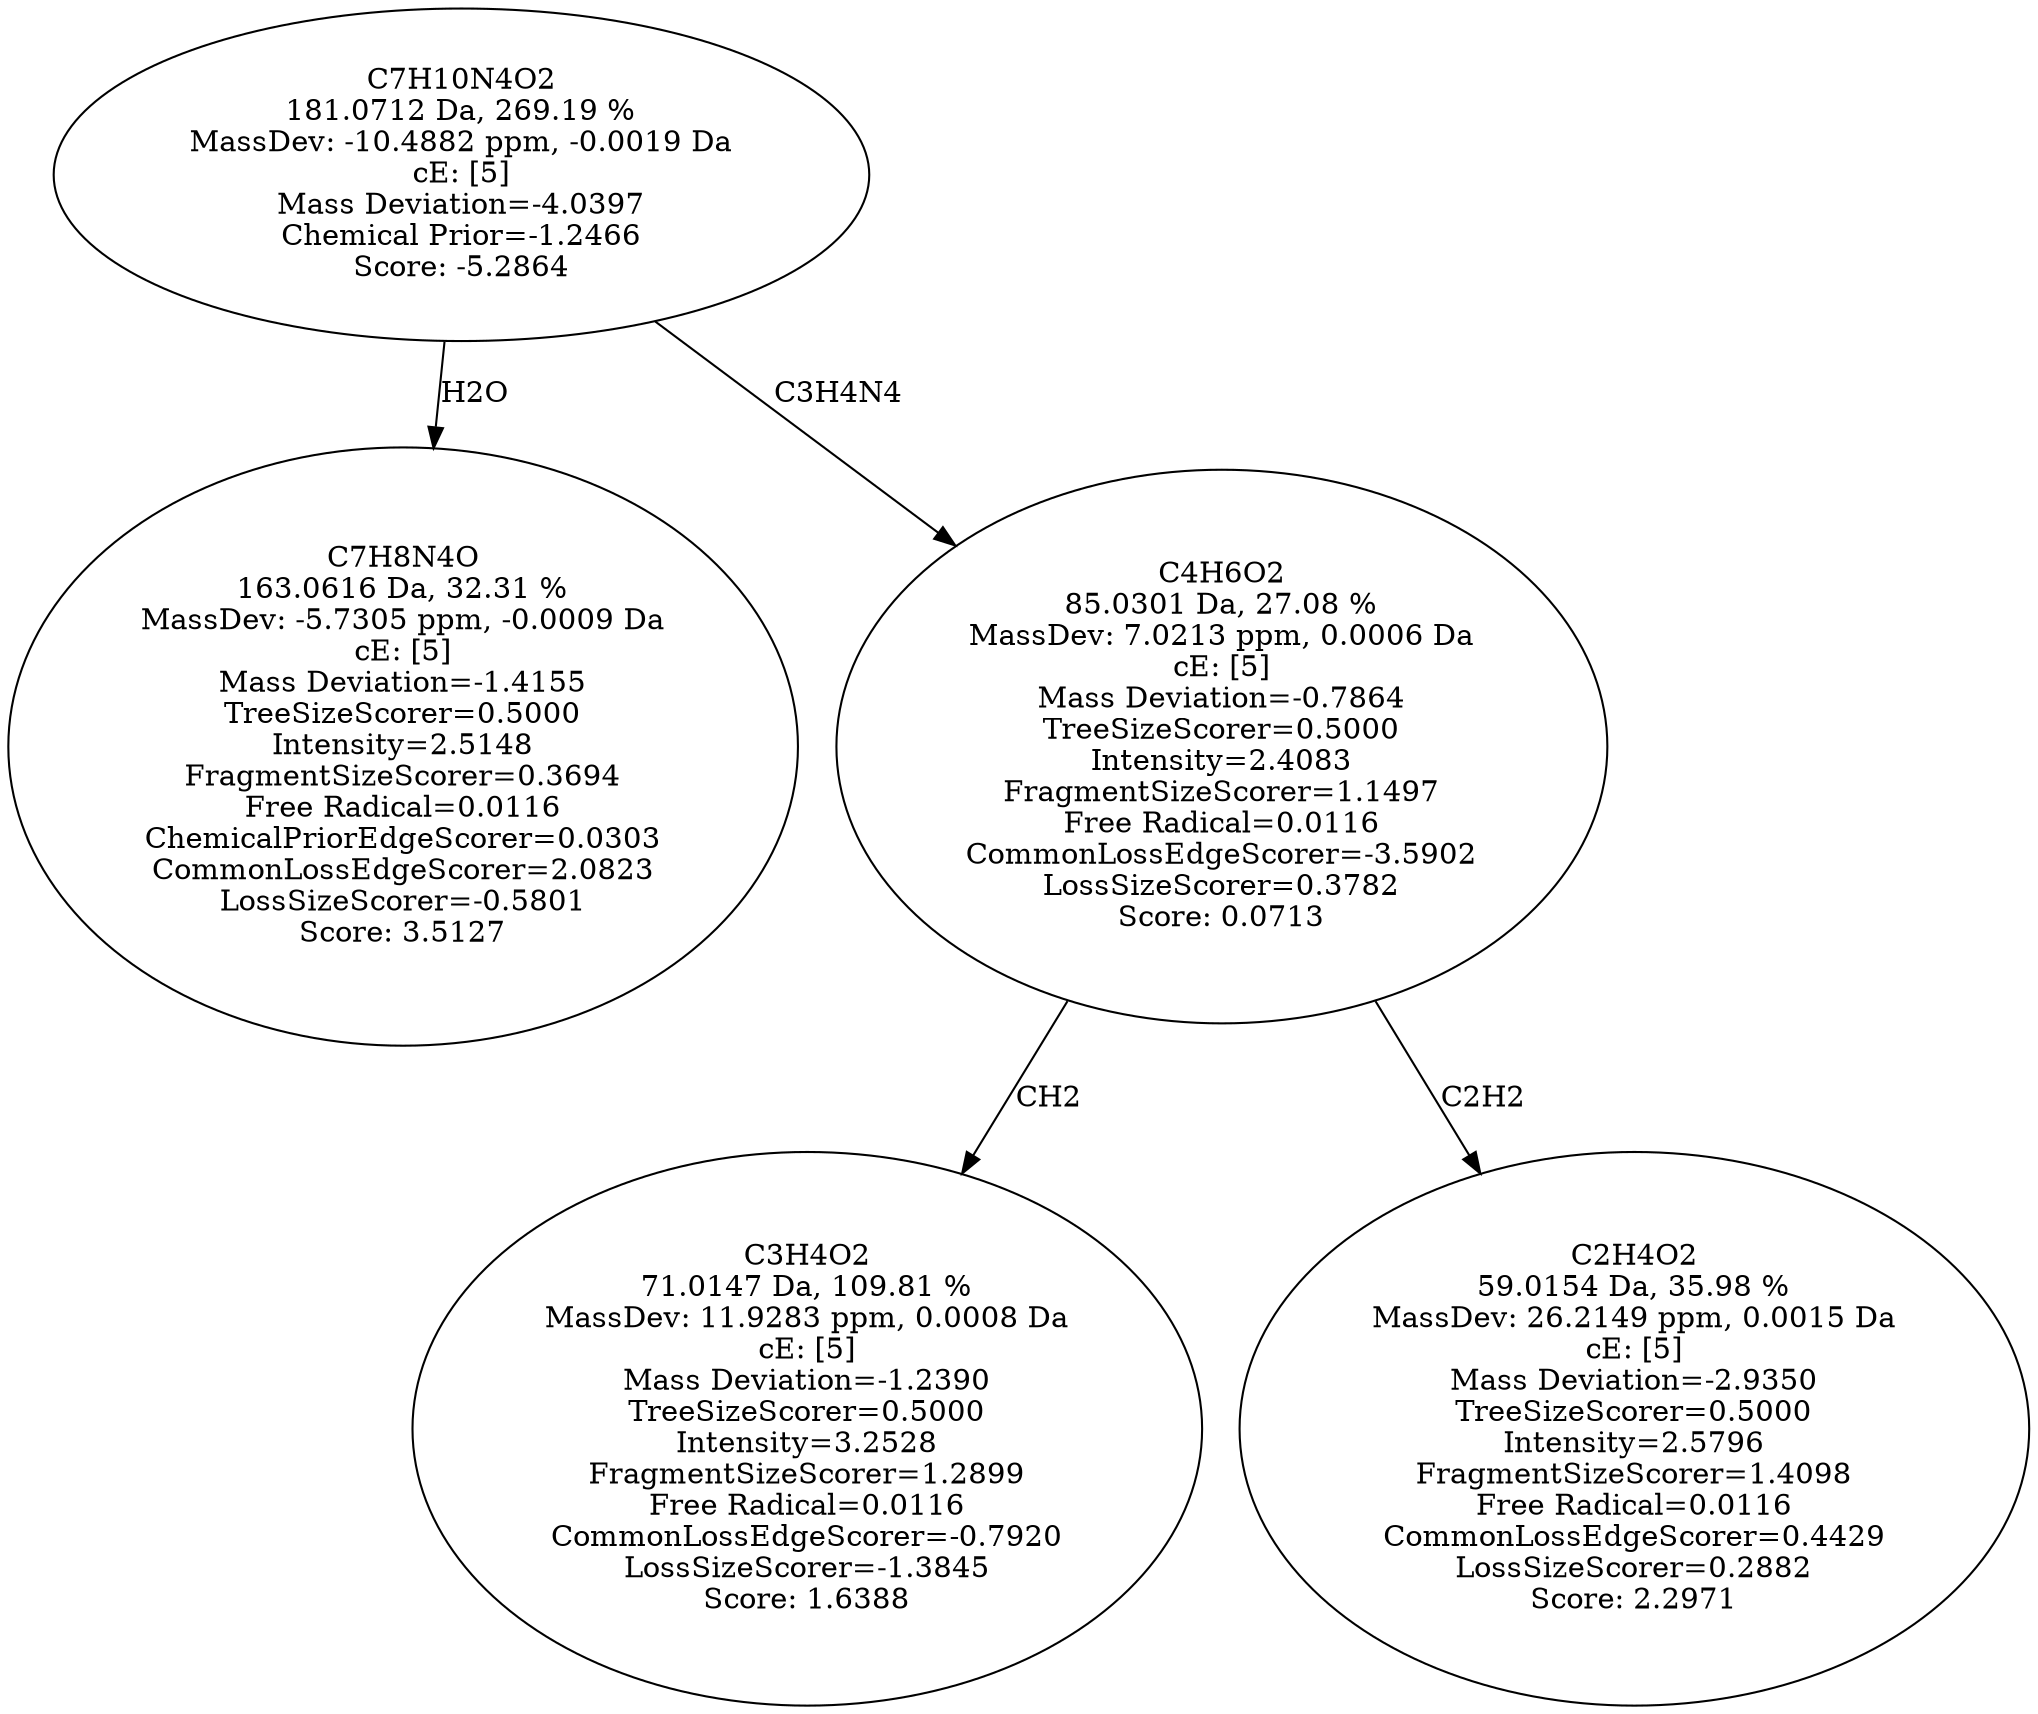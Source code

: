 strict digraph {
v1 [label="C7H8N4O\n163.0616 Da, 32.31 %\nMassDev: -5.7305 ppm, -0.0009 Da\ncE: [5]\nMass Deviation=-1.4155\nTreeSizeScorer=0.5000\nIntensity=2.5148\nFragmentSizeScorer=0.3694\nFree Radical=0.0116\nChemicalPriorEdgeScorer=0.0303\nCommonLossEdgeScorer=2.0823\nLossSizeScorer=-0.5801\nScore: 3.5127"];
v2 [label="C3H4O2\n71.0147 Da, 109.81 %\nMassDev: 11.9283 ppm, 0.0008 Da\ncE: [5]\nMass Deviation=-1.2390\nTreeSizeScorer=0.5000\nIntensity=3.2528\nFragmentSizeScorer=1.2899\nFree Radical=0.0116\nCommonLossEdgeScorer=-0.7920\nLossSizeScorer=-1.3845\nScore: 1.6388"];
v3 [label="C2H4O2\n59.0154 Da, 35.98 %\nMassDev: 26.2149 ppm, 0.0015 Da\ncE: [5]\nMass Deviation=-2.9350\nTreeSizeScorer=0.5000\nIntensity=2.5796\nFragmentSizeScorer=1.4098\nFree Radical=0.0116\nCommonLossEdgeScorer=0.4429\nLossSizeScorer=0.2882\nScore: 2.2971"];
v4 [label="C4H6O2\n85.0301 Da, 27.08 %\nMassDev: 7.0213 ppm, 0.0006 Da\ncE: [5]\nMass Deviation=-0.7864\nTreeSizeScorer=0.5000\nIntensity=2.4083\nFragmentSizeScorer=1.1497\nFree Radical=0.0116\nCommonLossEdgeScorer=-3.5902\nLossSizeScorer=0.3782\nScore: 0.0713"];
v5 [label="C7H10N4O2\n181.0712 Da, 269.19 %\nMassDev: -10.4882 ppm, -0.0019 Da\ncE: [5]\nMass Deviation=-4.0397\nChemical Prior=-1.2466\nScore: -5.2864"];
v5 -> v1 [label="H2O"];
v4 -> v2 [label="CH2"];
v4 -> v3 [label="C2H2"];
v5 -> v4 [label="C3H4N4"];
}